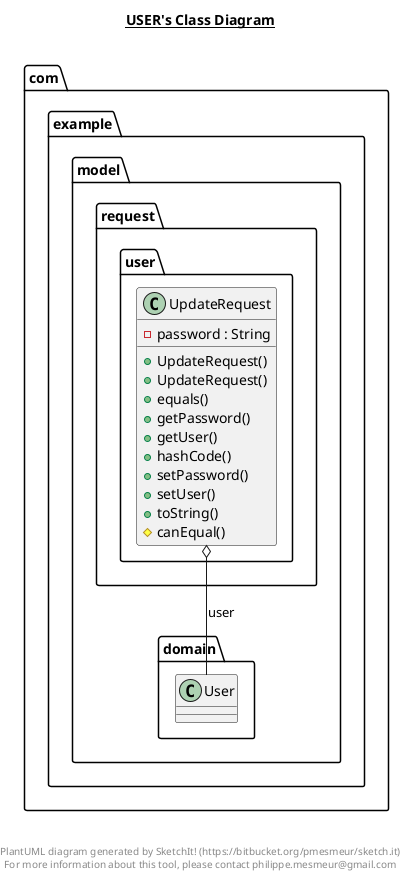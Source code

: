 @startuml

title __USER's Class Diagram__\n

  namespace com.example {
    namespace model.request.user {
      class com.example.model.request.user.UpdateRequest {
          - password : String
          + UpdateRequest()
          + UpdateRequest()
          + equals()
          + getPassword()
          + getUser()
          + hashCode()
          + setPassword()
          + setUser()
          + toString()
          # canEqual()
      }
    }
  }
  

  com.example.model.request.user.UpdateRequest o-- com.example.model.domain.User : user


right footer


PlantUML diagram generated by SketchIt! (https://bitbucket.org/pmesmeur/sketch.it)
For more information about this tool, please contact philippe.mesmeur@gmail.com
endfooter

@enduml
